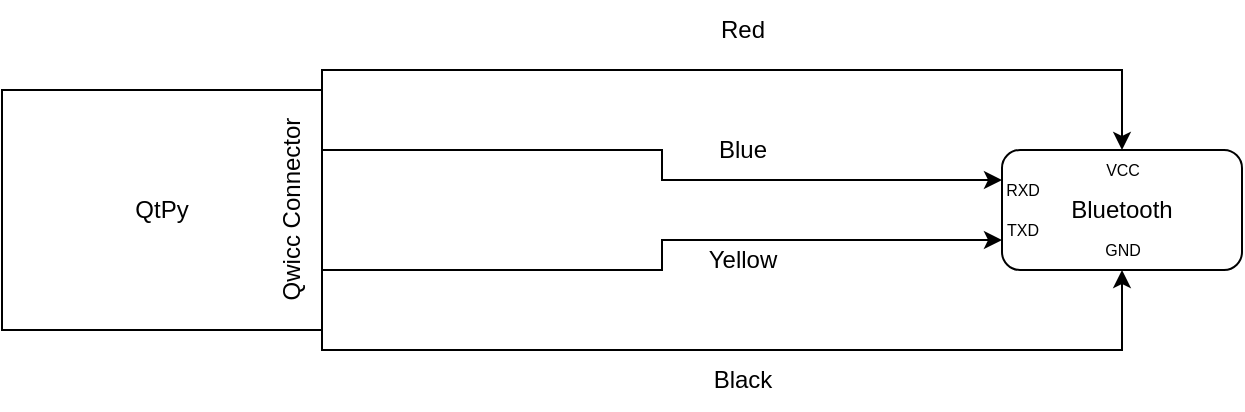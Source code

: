 <mxfile version="20.6.0" type="device"><diagram id="R9R5sQZroPgGVqEnQOAc" name="Page-1"><mxGraphModel dx="716" dy="372" grid="1" gridSize="10" guides="1" tooltips="1" connect="1" arrows="1" fold="1" page="1" pageScale="1" pageWidth="850" pageHeight="1100" math="0" shadow="0"><root><mxCell id="0"/><mxCell id="1" parent="0"/><mxCell id="w5ZJwug4L_3b-1lwV2SY-5" style="edgeStyle=orthogonalEdgeStyle;rounded=0;orthogonalLoop=1;jettySize=auto;html=1;exitX=1;exitY=0;exitDx=0;exitDy=0;entryX=0.5;entryY=0;entryDx=0;entryDy=0;" parent="1" source="w5ZJwug4L_3b-1lwV2SY-1" target="w5ZJwug4L_3b-1lwV2SY-3" edge="1"><mxGeometry relative="1" as="geometry"><Array as="points"><mxPoint x="200" y="140"/><mxPoint x="600" y="140"/></Array></mxGeometry></mxCell><mxCell id="w5ZJwug4L_3b-1lwV2SY-6" style="edgeStyle=orthogonalEdgeStyle;rounded=0;orthogonalLoop=1;jettySize=auto;html=1;exitX=1;exitY=1;exitDx=0;exitDy=0;entryX=0.5;entryY=1;entryDx=0;entryDy=0;" parent="1" source="w5ZJwug4L_3b-1lwV2SY-1" target="w5ZJwug4L_3b-1lwV2SY-3" edge="1"><mxGeometry relative="1" as="geometry"><Array as="points"><mxPoint x="200" y="280"/><mxPoint x="600" y="280"/><mxPoint x="600" y="240"/></Array></mxGeometry></mxCell><mxCell id="w5ZJwug4L_3b-1lwV2SY-9" style="edgeStyle=orthogonalEdgeStyle;rounded=0;orthogonalLoop=1;jettySize=auto;html=1;exitX=1;exitY=0.25;exitDx=0;exitDy=0;entryX=0;entryY=0.25;entryDx=0;entryDy=0;" parent="1" source="w5ZJwug4L_3b-1lwV2SY-1" target="w5ZJwug4L_3b-1lwV2SY-3" edge="1"><mxGeometry relative="1" as="geometry"/></mxCell><mxCell id="w5ZJwug4L_3b-1lwV2SY-10" style="edgeStyle=orthogonalEdgeStyle;rounded=0;orthogonalLoop=1;jettySize=auto;html=1;exitX=1;exitY=0.75;exitDx=0;exitDy=0;entryX=0;entryY=0.75;entryDx=0;entryDy=0;" parent="1" source="w5ZJwug4L_3b-1lwV2SY-1" target="w5ZJwug4L_3b-1lwV2SY-3" edge="1"><mxGeometry relative="1" as="geometry"/></mxCell><mxCell id="w5ZJwug4L_3b-1lwV2SY-1" value="QtPy" style="rounded=0;whiteSpace=wrap;html=1;" parent="1" vertex="1"><mxGeometry x="40" y="150" width="160" height="120" as="geometry"/></mxCell><mxCell id="w5ZJwug4L_3b-1lwV2SY-2" value="Qwicc Connector" style="text;html=1;align=center;verticalAlign=middle;resizable=0;points=[];autosize=1;strokeColor=none;fillColor=none;rotation=-90;" parent="1" vertex="1"><mxGeometry x="130" y="195" width="110" height="30" as="geometry"/></mxCell><mxCell id="w5ZJwug4L_3b-1lwV2SY-3" value="Bluetooth" style="rounded=1;whiteSpace=wrap;html=1;" parent="1" vertex="1"><mxGeometry x="540" y="180" width="120" height="60" as="geometry"/></mxCell><mxCell id="w5ZJwug4L_3b-1lwV2SY-7" value="Red" style="text;html=1;align=center;verticalAlign=middle;resizable=0;points=[];autosize=1;strokeColor=none;fillColor=none;" parent="1" vertex="1"><mxGeometry x="385" y="105" width="50" height="30" as="geometry"/></mxCell><mxCell id="w5ZJwug4L_3b-1lwV2SY-8" value="Black" style="text;html=1;align=center;verticalAlign=middle;resizable=0;points=[];autosize=1;strokeColor=none;fillColor=none;" parent="1" vertex="1"><mxGeometry x="385" y="280" width="50" height="30" as="geometry"/></mxCell><mxCell id="w5ZJwug4L_3b-1lwV2SY-12" value="&lt;font style=&quot;font-size: 8px;&quot;&gt;VCC&lt;/font&gt;" style="text;html=1;align=center;verticalAlign=middle;resizable=0;points=[];autosize=1;strokeColor=none;fillColor=none;fontSize=6;" parent="1" vertex="1"><mxGeometry x="580" y="180" width="40" height="20" as="geometry"/></mxCell><mxCell id="w5ZJwug4L_3b-1lwV2SY-13" value="&lt;font style=&quot;font-size: 8px;&quot;&gt;RXD&lt;/font&gt;" style="text;html=1;align=center;verticalAlign=middle;resizable=0;points=[];autosize=1;strokeColor=none;fillColor=none;fontSize=6;" parent="1" vertex="1"><mxGeometry x="530" y="190" width="40" height="20" as="geometry"/></mxCell><mxCell id="w5ZJwug4L_3b-1lwV2SY-14" value="&lt;font style=&quot;font-size: 8px;&quot;&gt;TXD&lt;/font&gt;" style="text;html=1;align=center;verticalAlign=middle;resizable=0;points=[];autosize=1;strokeColor=none;fillColor=none;fontSize=6;" parent="1" vertex="1"><mxGeometry x="530" y="210" width="40" height="20" as="geometry"/></mxCell><mxCell id="w5ZJwug4L_3b-1lwV2SY-15" value="&lt;font style=&quot;font-size: 8px;&quot;&gt;GND&lt;/font&gt;" style="text;html=1;align=center;verticalAlign=middle;resizable=0;points=[];autosize=1;strokeColor=none;fillColor=none;fontSize=6;" parent="1" vertex="1"><mxGeometry x="580" y="220" width="40" height="20" as="geometry"/></mxCell><mxCell id="w5ZJwug4L_3b-1lwV2SY-16" value="&lt;font style=&quot;font-size: 12px;&quot;&gt;Blue&lt;/font&gt;" style="text;html=1;align=center;verticalAlign=middle;resizable=0;points=[];autosize=1;strokeColor=none;fillColor=none;fontSize=6;" parent="1" vertex="1"><mxGeometry x="385" y="165" width="50" height="30" as="geometry"/></mxCell><mxCell id="w5ZJwug4L_3b-1lwV2SY-17" value="Yellow" style="text;html=1;align=center;verticalAlign=middle;resizable=0;points=[];autosize=1;strokeColor=none;fillColor=none;fontSize=12;" parent="1" vertex="1"><mxGeometry x="380" y="220" width="60" height="30" as="geometry"/></mxCell></root></mxGraphModel></diagram></mxfile>